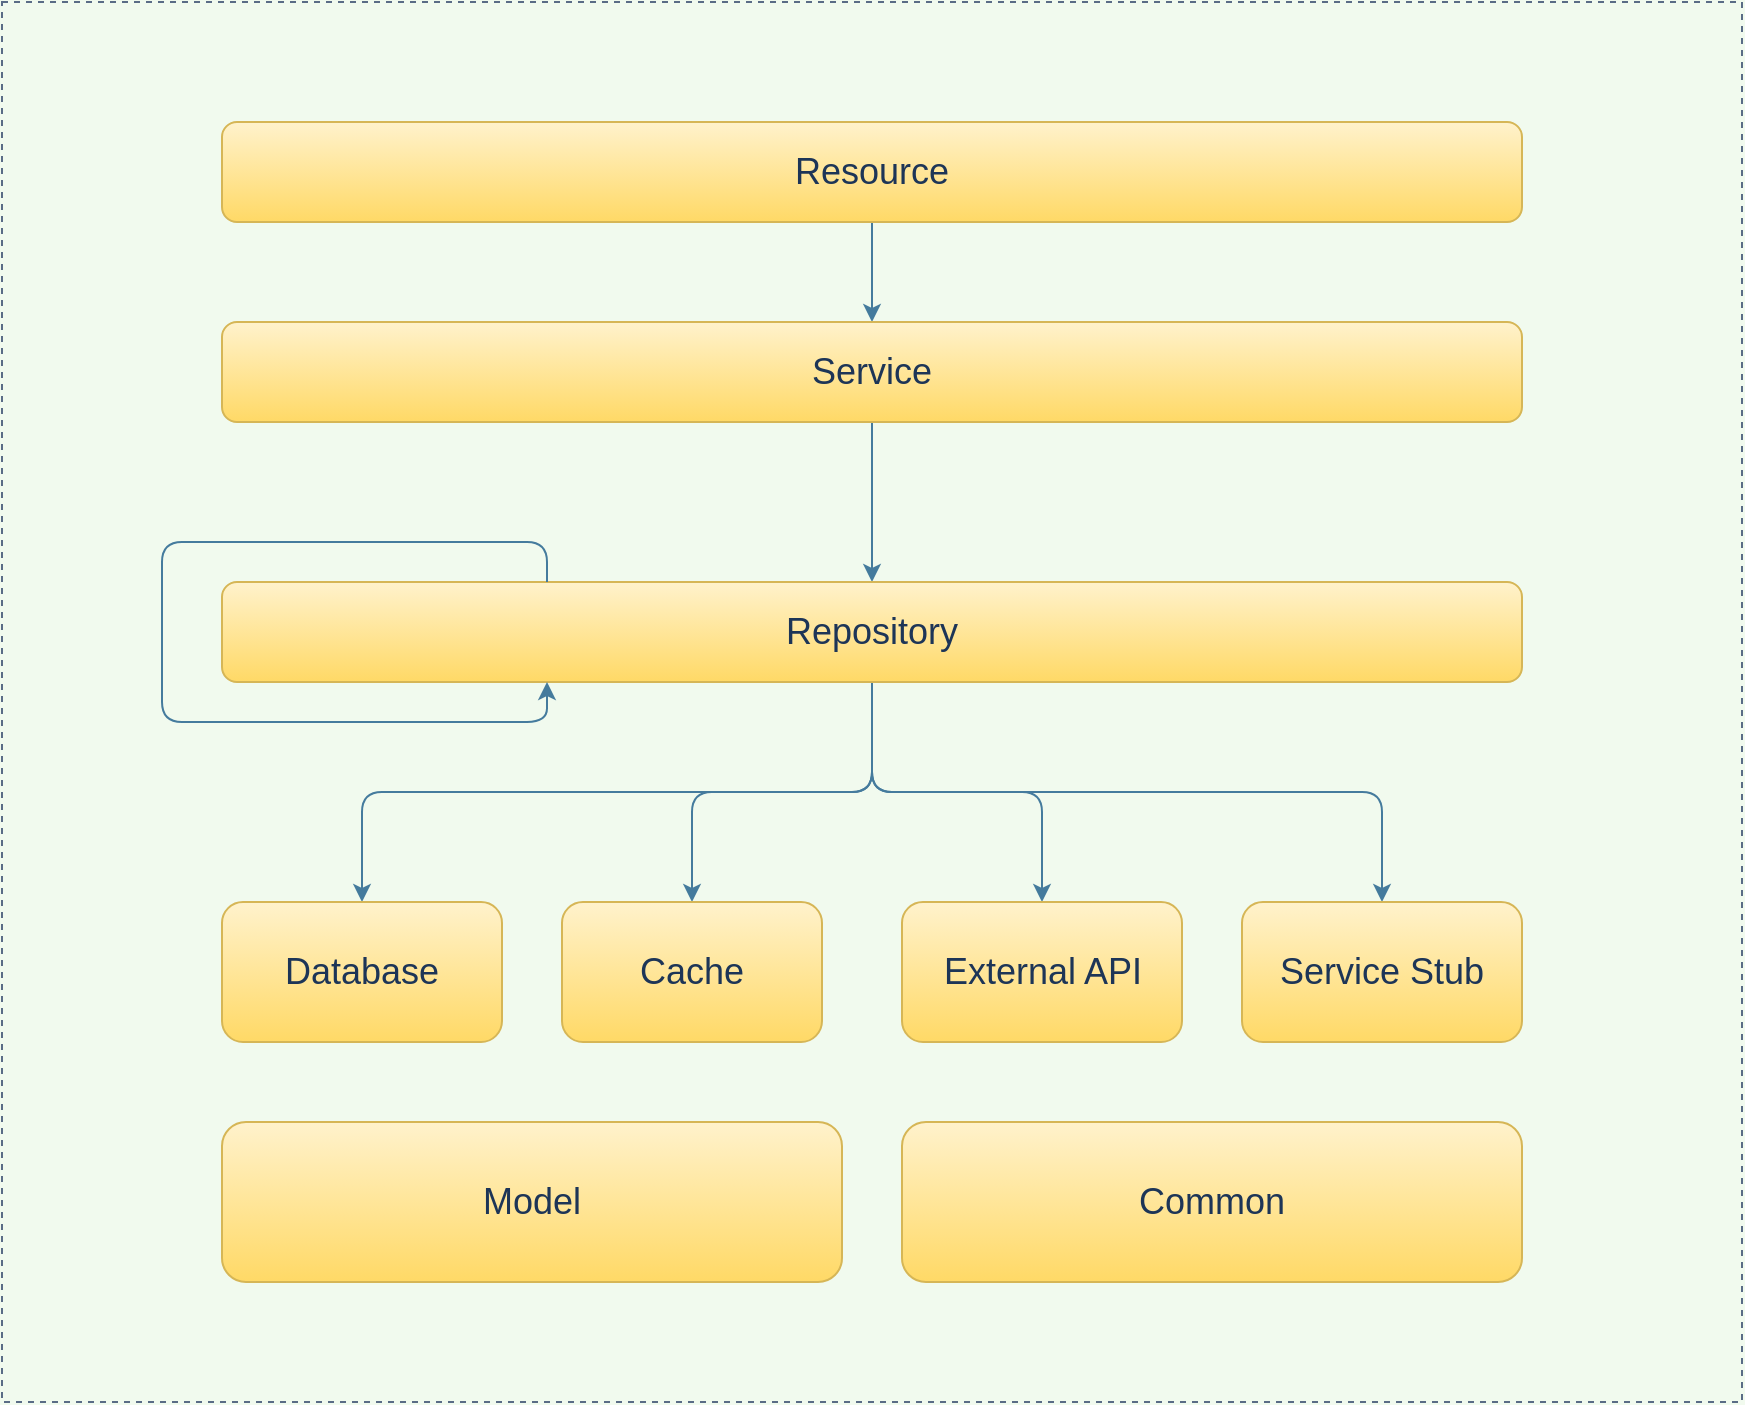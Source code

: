<mxfile>
    <diagram id="KVvi8VaBgIYH6Tv6kTCM" name="Page-1">
        <mxGraphModel dx="1342" dy="587" grid="1" gridSize="10" guides="1" tooltips="1" connect="1" arrows="1" fold="1" page="1" pageScale="1" pageWidth="827" pageHeight="1169" background="#F1FAEE" math="0" shadow="0">
            <root>
                <mxCell id="0"/>
                <mxCell id="1" parent="0"/>
                <mxCell id="91" value="" style="fillColor=none;strokeColor=#5A6C86;dashed=1;verticalAlign=top;fontStyle=0;fontColor=#5A6C86;rounded=0;sketch=0;" vertex="1" parent="1">
                    <mxGeometry x="30" y="10" width="870" height="700" as="geometry"/>
                </mxCell>
                <mxCell id="48" style="edgeStyle=orthogonalEdgeStyle;curved=0;rounded=1;sketch=0;orthogonalLoop=1;jettySize=auto;html=1;entryX=0.5;entryY=0;entryDx=0;entryDy=0;strokeColor=#457B9D;fillColor=#A8DADC;fontSize=18;fontColor=#1D3557;" edge="1" parent="1" source="9" target="28">
                    <mxGeometry relative="1" as="geometry"/>
                </mxCell>
                <mxCell id="9" value="" style="rounded=1;whiteSpace=wrap;html=1;sketch=0;strokeWidth=1;fillColor=#fff2cc;strokeColor=#d6b656;gradientColor=#ffd966;" vertex="1" parent="1">
                    <mxGeometry x="140" y="70" width="650" height="50" as="geometry"/>
                </mxCell>
                <mxCell id="10" value="Resource" style="text;html=1;strokeColor=none;fillColor=none;align=center;verticalAlign=middle;whiteSpace=wrap;rounded=0;sketch=0;fontColor=#1D3557;fontSize=18;" vertex="1" parent="1">
                    <mxGeometry x="415" y="77.5" width="100" height="35" as="geometry"/>
                </mxCell>
                <mxCell id="49" style="edgeStyle=orthogonalEdgeStyle;curved=0;rounded=1;sketch=0;orthogonalLoop=1;jettySize=auto;html=1;entryX=0.5;entryY=0;entryDx=0;entryDy=0;strokeColor=#457B9D;fillColor=#A8DADC;fontSize=18;fontColor=#1D3557;" edge="1" parent="1" source="28" target="30">
                    <mxGeometry relative="1" as="geometry"/>
                </mxCell>
                <mxCell id="28" value="" style="rounded=1;whiteSpace=wrap;html=1;sketch=0;strokeWidth=1;fillColor=#fff2cc;strokeColor=#d6b656;gradientColor=#ffd966;" vertex="1" parent="1">
                    <mxGeometry x="140" y="170" width="650" height="50" as="geometry"/>
                </mxCell>
                <mxCell id="29" value="Service" style="text;html=1;strokeColor=none;fillColor=none;align=center;verticalAlign=middle;whiteSpace=wrap;rounded=0;sketch=0;fontColor=#1D3557;fontSize=18;" vertex="1" parent="1">
                    <mxGeometry x="415" y="177.5" width="100" height="35" as="geometry"/>
                </mxCell>
                <mxCell id="50" style="edgeStyle=orthogonalEdgeStyle;curved=0;rounded=1;sketch=0;orthogonalLoop=1;jettySize=auto;html=1;entryX=0.5;entryY=0;entryDx=0;entryDy=0;strokeColor=#457B9D;fillColor=#A8DADC;fontSize=18;fontColor=#1D3557;" edge="1" parent="1" source="30" target="32">
                    <mxGeometry relative="1" as="geometry"/>
                </mxCell>
                <mxCell id="51" style="edgeStyle=orthogonalEdgeStyle;curved=0;rounded=1;sketch=0;orthogonalLoop=1;jettySize=auto;html=1;strokeColor=#457B9D;fillColor=#A8DADC;fontSize=18;fontColor=#1D3557;" edge="1" parent="1" source="30" target="40">
                    <mxGeometry relative="1" as="geometry"/>
                </mxCell>
                <mxCell id="52" style="edgeStyle=orthogonalEdgeStyle;curved=0;rounded=1;sketch=0;orthogonalLoop=1;jettySize=auto;html=1;strokeColor=#457B9D;fillColor=#A8DADC;fontSize=18;fontColor=#1D3557;" edge="1" parent="1" source="30" target="42">
                    <mxGeometry relative="1" as="geometry"/>
                </mxCell>
                <mxCell id="53" style="edgeStyle=orthogonalEdgeStyle;curved=0;rounded=1;sketch=0;orthogonalLoop=1;jettySize=auto;html=1;strokeColor=#457B9D;fillColor=#A8DADC;fontSize=18;fontColor=#1D3557;" edge="1" parent="1" source="30" target="44">
                    <mxGeometry relative="1" as="geometry"/>
                </mxCell>
                <mxCell id="30" value="" style="rounded=1;whiteSpace=wrap;html=1;sketch=0;strokeWidth=1;fillColor=#fff2cc;strokeColor=#d6b656;gradientColor=#ffd966;" vertex="1" parent="1">
                    <mxGeometry x="140" y="300" width="650" height="50" as="geometry"/>
                </mxCell>
                <mxCell id="31" value="Repository" style="text;html=1;strokeColor=none;fillColor=none;align=center;verticalAlign=middle;whiteSpace=wrap;rounded=0;sketch=0;fontColor=#1D3557;fontSize=18;" vertex="1" parent="1">
                    <mxGeometry x="415" y="307.5" width="100" height="35" as="geometry"/>
                </mxCell>
                <mxCell id="32" value="" style="rounded=1;whiteSpace=wrap;html=1;sketch=0;strokeWidth=1;fillColor=#fff2cc;strokeColor=#d6b656;gradientColor=#ffd966;" vertex="1" parent="1">
                    <mxGeometry x="140" y="460" width="140" height="70" as="geometry"/>
                </mxCell>
                <mxCell id="33" value="Database" style="text;html=1;strokeColor=none;fillColor=none;align=center;verticalAlign=middle;whiteSpace=wrap;rounded=0;sketch=0;fontColor=#1D3557;fontSize=18;" vertex="1" parent="1">
                    <mxGeometry x="175" y="480" width="70" height="30" as="geometry"/>
                </mxCell>
                <mxCell id="40" value="" style="rounded=1;whiteSpace=wrap;html=1;sketch=0;strokeWidth=1;fillColor=#fff2cc;strokeColor=#d6b656;gradientColor=#ffd966;" vertex="1" parent="1">
                    <mxGeometry x="310" y="460" width="130" height="70" as="geometry"/>
                </mxCell>
                <mxCell id="41" value="Cache" style="text;html=1;strokeColor=none;fillColor=none;align=center;verticalAlign=middle;whiteSpace=wrap;rounded=0;sketch=0;fontColor=#1D3557;fontSize=18;" vertex="1" parent="1">
                    <mxGeometry x="340" y="480" width="70" height="30" as="geometry"/>
                </mxCell>
                <mxCell id="42" value="" style="rounded=1;whiteSpace=wrap;html=1;sketch=0;strokeWidth=1;fillColor=#fff2cc;strokeColor=#d6b656;gradientColor=#ffd966;" vertex="1" parent="1">
                    <mxGeometry x="480" y="460" width="140" height="70" as="geometry"/>
                </mxCell>
                <mxCell id="43" value="External API" style="text;html=1;strokeColor=none;fillColor=none;align=center;verticalAlign=middle;whiteSpace=wrap;rounded=0;sketch=0;fontColor=#1D3557;fontSize=18;" vertex="1" parent="1">
                    <mxGeometry x="492.5" y="480" width="115" height="30" as="geometry"/>
                </mxCell>
                <mxCell id="44" value="" style="rounded=1;whiteSpace=wrap;html=1;sketch=0;strokeWidth=1;fillColor=#fff2cc;strokeColor=#d6b656;gradientColor=#ffd966;" vertex="1" parent="1">
                    <mxGeometry x="650" y="460" width="140" height="70" as="geometry"/>
                </mxCell>
                <mxCell id="45" value="Service Stub" style="text;html=1;strokeColor=none;fillColor=none;align=center;verticalAlign=middle;whiteSpace=wrap;rounded=0;sketch=0;fontColor=#1D3557;fontSize=18;" vertex="1" parent="1">
                    <mxGeometry x="665" y="480" width="110" height="30" as="geometry"/>
                </mxCell>
                <mxCell id="58" value="" style="rounded=1;whiteSpace=wrap;html=1;sketch=0;strokeWidth=1;fillColor=#fff2cc;strokeColor=#d6b656;gradientColor=#ffd966;" vertex="1" parent="1">
                    <mxGeometry x="480" y="570" width="310" height="80" as="geometry"/>
                </mxCell>
                <mxCell id="59" value="Common" style="text;html=1;strokeColor=none;fillColor=none;align=center;verticalAlign=middle;whiteSpace=wrap;rounded=0;sketch=0;fontColor=#1D3557;fontSize=18;" vertex="1" parent="1">
                    <mxGeometry x="595" y="595" width="80" height="30" as="geometry"/>
                </mxCell>
                <mxCell id="85" value="" style="rounded=1;whiteSpace=wrap;html=1;sketch=0;strokeWidth=1;fillColor=#fff2cc;strokeColor=#d6b656;gradientColor=#ffd966;" vertex="1" parent="1">
                    <mxGeometry x="140" y="570" width="310" height="80" as="geometry"/>
                </mxCell>
                <mxCell id="86" value="Model" style="text;html=1;strokeColor=none;fillColor=none;align=center;verticalAlign=middle;whiteSpace=wrap;rounded=0;sketch=0;fontColor=#1D3557;fontSize=18;" vertex="1" parent="1">
                    <mxGeometry x="255" y="595" width="80" height="30" as="geometry"/>
                </mxCell>
                <mxCell id="89" style="edgeStyle=orthogonalEdgeStyle;curved=0;rounded=1;sketch=0;orthogonalLoop=1;jettySize=auto;html=1;exitX=0.25;exitY=0;exitDx=0;exitDy=0;entryX=0.25;entryY=1;entryDx=0;entryDy=0;strokeColor=#457B9D;fillColor=#A8DADC;fontSize=18;fontColor=#1D3557;" edge="1" parent="1" source="30" target="30">
                    <mxGeometry relative="1" as="geometry">
                        <Array as="points">
                            <mxPoint x="303" y="280"/>
                            <mxPoint x="110" y="280"/>
                            <mxPoint x="110" y="370"/>
                            <mxPoint x="303" y="370"/>
                        </Array>
                    </mxGeometry>
                </mxCell>
            </root>
        </mxGraphModel>
    </diagram>
</mxfile>